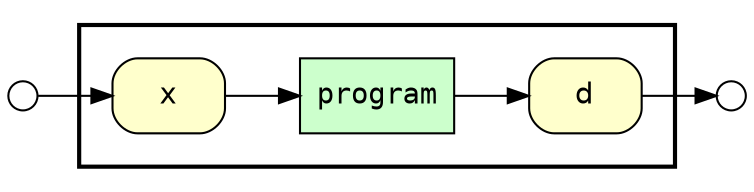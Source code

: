 
/* Start of top-level graph */
digraph Workflow {
rankdir=LR

/* Start of double cluster for drawing box around nodes in workflow */
subgraph cluster_workflow_box_outer { label=""; color=black; penwidth=2
subgraph cluster_workflow_box_inner { label=""; penwidth=0

/* Style for nodes representing atomic programs in workflow */
node[shape=box style=filled fillcolor="#CCFFCC" peripheries=1 fontname=Courier]

/* Nodes representing atomic programs in workflow */
program

/* Style for nodes representing parameter and non-parameter data channels in workflow */
node[shape=box style="rounded,filled" fillcolor="#FFFFCC" peripheries=1 fontname=Helvetica]

/* Nodes representing parameter and non-parameter data channels in workflow */
d
x

/* Edges representing connections between programs and channels */
program -> d
x -> program

/* End of double cluster for drawing box around nodes in workflow */
}}

/* Style for nodes representing workflow input ports */
node[shape=circle style="rounded,filled" fillcolor="#FFFFFF" peripheries=1 fontname=Helvetica width=0.2]

/* Nodes representing workflow input ports */
x_input_port [label=""]

/* Style for nodes representing workflow output ports */
node[shape=circle style="rounded,filled" fillcolor="#FFFFFF" peripheries=1 fontname=Helvetica width=0.2]

/* Nodes representing workflow output ports */
d_output_port [label=""]

/* Edges from input ports to channels */
x_input_port -> x

/* Edges from channels to output ports */
d -> d_output_port

/* End of top-level graph */
}
